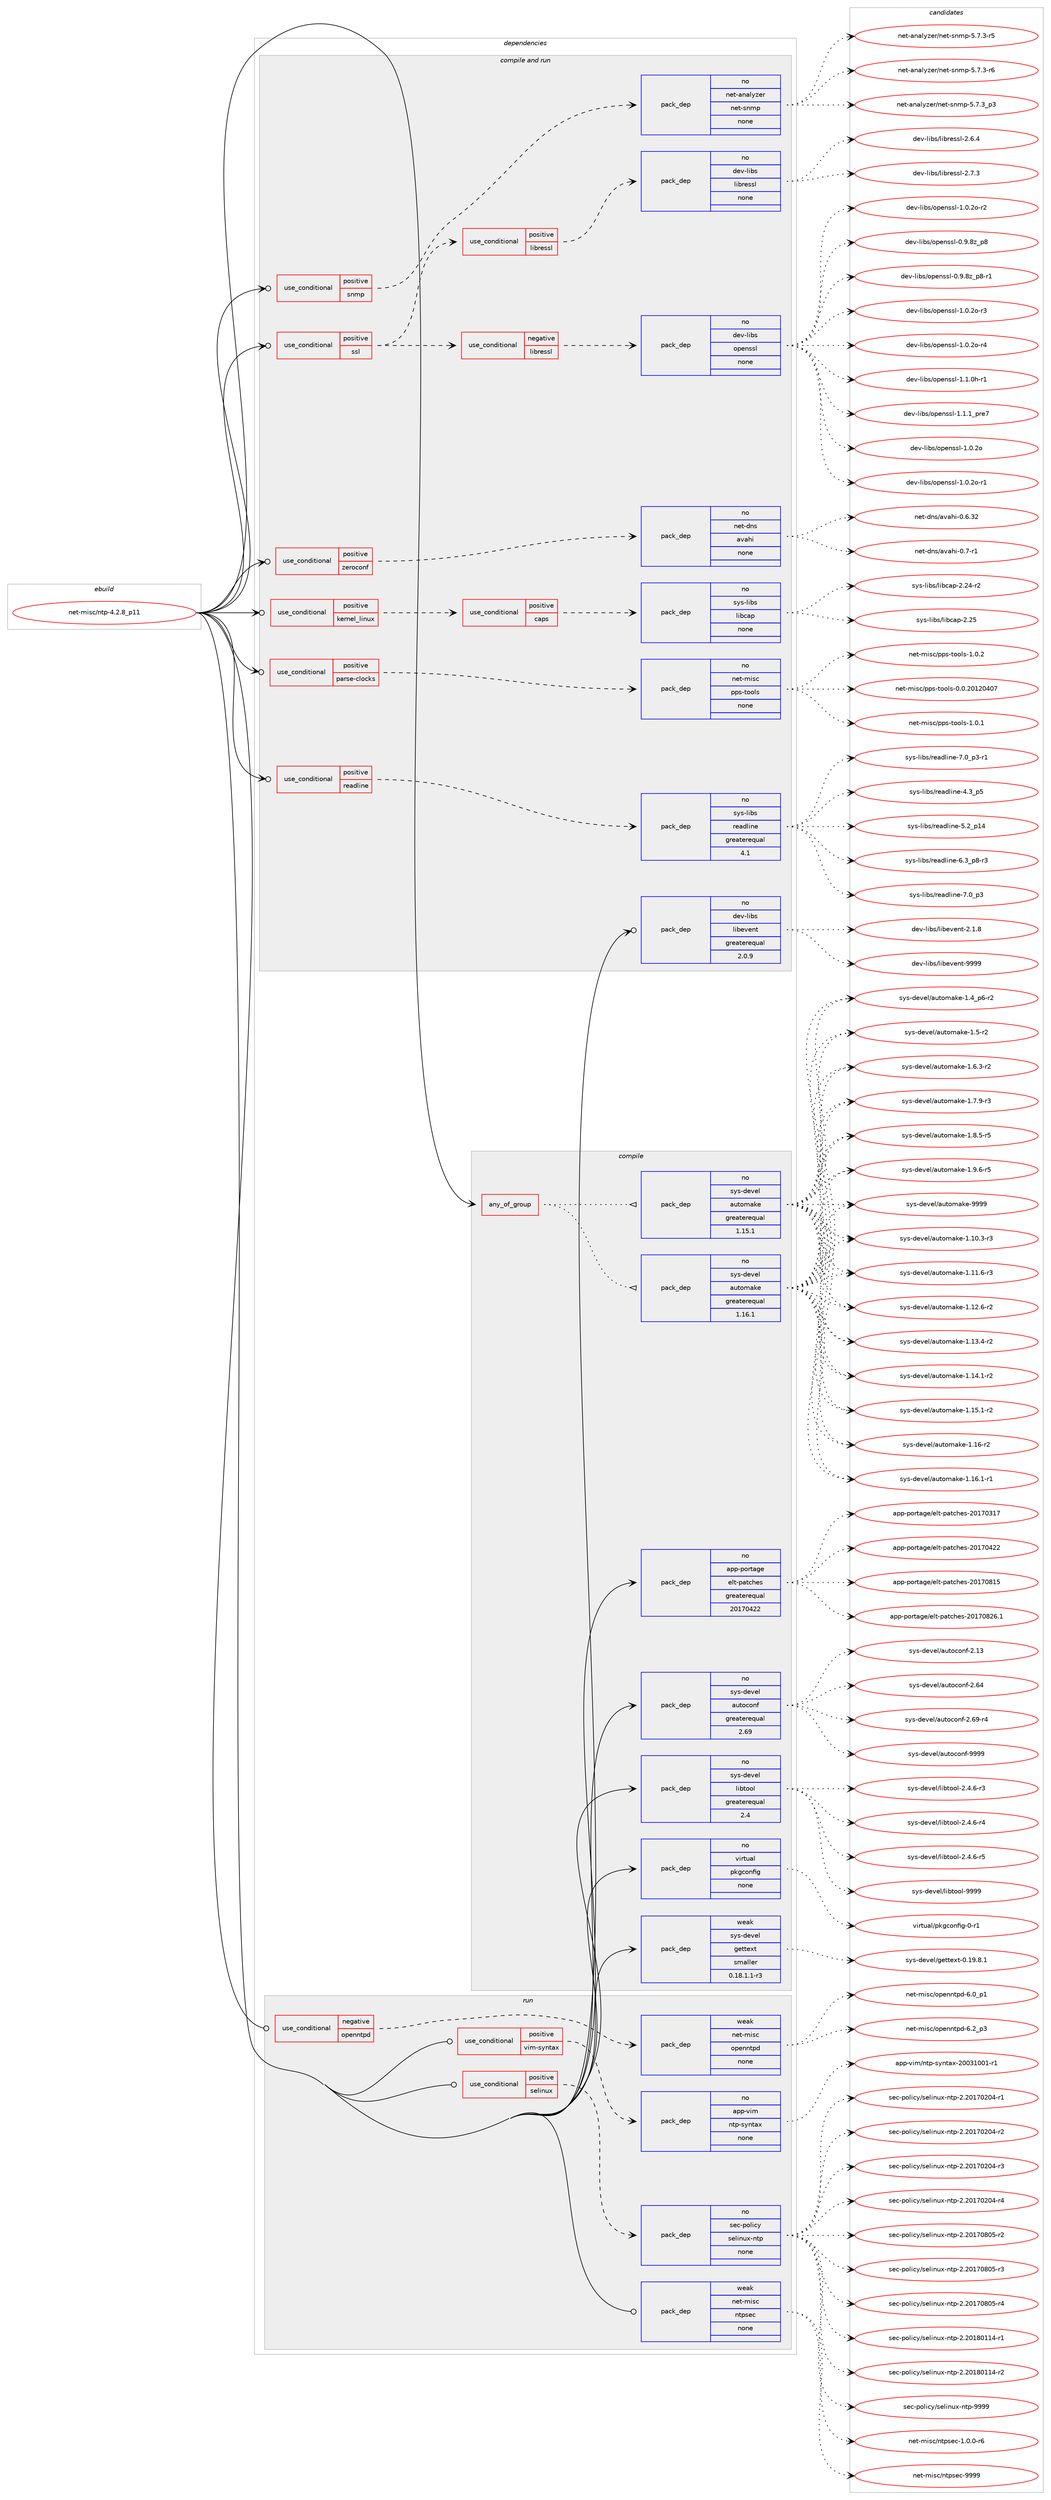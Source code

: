 digraph prolog {

# *************
# Graph options
# *************

newrank=true;
concentrate=true;
compound=true;
graph [rankdir=LR,fontname=Helvetica,fontsize=10,ranksep=1.5];#, ranksep=2.5, nodesep=0.2];
edge  [arrowhead=vee];
node  [fontname=Helvetica,fontsize=10];

# **********
# The ebuild
# **********

subgraph cluster_leftcol {
color=gray;
rank=same;
label=<<i>ebuild</i>>;
id [label="net-misc/ntp-4.2.8_p11", color=red, width=4, href="../net-misc/ntp-4.2.8_p11.svg"];
}

# ****************
# The dependencies
# ****************

subgraph cluster_midcol {
color=gray;
label=<<i>dependencies</i>>;
subgraph cluster_compile {
fillcolor="#eeeeee";
style=filled;
label=<<i>compile</i>>;
subgraph any11 {
dependency508 [label=<<TABLE BORDER="0" CELLBORDER="1" CELLSPACING="0" CELLPADDING="4"><TR><TD CELLPADDING="10">any_of_group</TD></TR></TABLE>>, shape=none, color=red];subgraph pack352 {
dependency509 [label=<<TABLE BORDER="0" CELLBORDER="1" CELLSPACING="0" CELLPADDING="4" WIDTH="220"><TR><TD ROWSPAN="6" CELLPADDING="30">pack_dep</TD></TR><TR><TD WIDTH="110">no</TD></TR><TR><TD>sys-devel</TD></TR><TR><TD>automake</TD></TR><TR><TD>greaterequal</TD></TR><TR><TD>1.16.1</TD></TR></TABLE>>, shape=none, color=blue];
}
dependency508:e -> dependency509:w [weight=20,style="dotted",arrowhead="oinv"];
subgraph pack353 {
dependency510 [label=<<TABLE BORDER="0" CELLBORDER="1" CELLSPACING="0" CELLPADDING="4" WIDTH="220"><TR><TD ROWSPAN="6" CELLPADDING="30">pack_dep</TD></TR><TR><TD WIDTH="110">no</TD></TR><TR><TD>sys-devel</TD></TR><TR><TD>automake</TD></TR><TR><TD>greaterequal</TD></TR><TR><TD>1.15.1</TD></TR></TABLE>>, shape=none, color=blue];
}
dependency508:e -> dependency510:w [weight=20,style="dotted",arrowhead="oinv"];
}
id:e -> dependency508:w [weight=20,style="solid",arrowhead="vee"];
subgraph pack354 {
dependency511 [label=<<TABLE BORDER="0" CELLBORDER="1" CELLSPACING="0" CELLPADDING="4" WIDTH="220"><TR><TD ROWSPAN="6" CELLPADDING="30">pack_dep</TD></TR><TR><TD WIDTH="110">no</TD></TR><TR><TD>app-portage</TD></TR><TR><TD>elt-patches</TD></TR><TR><TD>greaterequal</TD></TR><TR><TD>20170422</TD></TR></TABLE>>, shape=none, color=blue];
}
id:e -> dependency511:w [weight=20,style="solid",arrowhead="vee"];
subgraph pack355 {
dependency512 [label=<<TABLE BORDER="0" CELLBORDER="1" CELLSPACING="0" CELLPADDING="4" WIDTH="220"><TR><TD ROWSPAN="6" CELLPADDING="30">pack_dep</TD></TR><TR><TD WIDTH="110">no</TD></TR><TR><TD>sys-devel</TD></TR><TR><TD>autoconf</TD></TR><TR><TD>greaterequal</TD></TR><TR><TD>2.69</TD></TR></TABLE>>, shape=none, color=blue];
}
id:e -> dependency512:w [weight=20,style="solid",arrowhead="vee"];
subgraph pack356 {
dependency513 [label=<<TABLE BORDER="0" CELLBORDER="1" CELLSPACING="0" CELLPADDING="4" WIDTH="220"><TR><TD ROWSPAN="6" CELLPADDING="30">pack_dep</TD></TR><TR><TD WIDTH="110">no</TD></TR><TR><TD>sys-devel</TD></TR><TR><TD>libtool</TD></TR><TR><TD>greaterequal</TD></TR><TR><TD>2.4</TD></TR></TABLE>>, shape=none, color=blue];
}
id:e -> dependency513:w [weight=20,style="solid",arrowhead="vee"];
subgraph pack357 {
dependency514 [label=<<TABLE BORDER="0" CELLBORDER="1" CELLSPACING="0" CELLPADDING="4" WIDTH="220"><TR><TD ROWSPAN="6" CELLPADDING="30">pack_dep</TD></TR><TR><TD WIDTH="110">no</TD></TR><TR><TD>virtual</TD></TR><TR><TD>pkgconfig</TD></TR><TR><TD>none</TD></TR><TR><TD></TD></TR></TABLE>>, shape=none, color=blue];
}
id:e -> dependency514:w [weight=20,style="solid",arrowhead="vee"];
subgraph pack358 {
dependency515 [label=<<TABLE BORDER="0" CELLBORDER="1" CELLSPACING="0" CELLPADDING="4" WIDTH="220"><TR><TD ROWSPAN="6" CELLPADDING="30">pack_dep</TD></TR><TR><TD WIDTH="110">weak</TD></TR><TR><TD>sys-devel</TD></TR><TR><TD>gettext</TD></TR><TR><TD>smaller</TD></TR><TR><TD>0.18.1.1-r3</TD></TR></TABLE>>, shape=none, color=blue];
}
id:e -> dependency515:w [weight=20,style="solid",arrowhead="vee"];
}
subgraph cluster_compileandrun {
fillcolor="#eeeeee";
style=filled;
label=<<i>compile and run</i>>;
subgraph cond147 {
dependency516 [label=<<TABLE BORDER="0" CELLBORDER="1" CELLSPACING="0" CELLPADDING="4"><TR><TD ROWSPAN="3" CELLPADDING="10">use_conditional</TD></TR><TR><TD>positive</TD></TR><TR><TD>kernel_linux</TD></TR></TABLE>>, shape=none, color=red];
subgraph cond148 {
dependency517 [label=<<TABLE BORDER="0" CELLBORDER="1" CELLSPACING="0" CELLPADDING="4"><TR><TD ROWSPAN="3" CELLPADDING="10">use_conditional</TD></TR><TR><TD>positive</TD></TR><TR><TD>caps</TD></TR></TABLE>>, shape=none, color=red];
subgraph pack359 {
dependency518 [label=<<TABLE BORDER="0" CELLBORDER="1" CELLSPACING="0" CELLPADDING="4" WIDTH="220"><TR><TD ROWSPAN="6" CELLPADDING="30">pack_dep</TD></TR><TR><TD WIDTH="110">no</TD></TR><TR><TD>sys-libs</TD></TR><TR><TD>libcap</TD></TR><TR><TD>none</TD></TR><TR><TD></TD></TR></TABLE>>, shape=none, color=blue];
}
dependency517:e -> dependency518:w [weight=20,style="dashed",arrowhead="vee"];
}
dependency516:e -> dependency517:w [weight=20,style="dashed",arrowhead="vee"];
}
id:e -> dependency516:w [weight=20,style="solid",arrowhead="odotvee"];
subgraph cond149 {
dependency519 [label=<<TABLE BORDER="0" CELLBORDER="1" CELLSPACING="0" CELLPADDING="4"><TR><TD ROWSPAN="3" CELLPADDING="10">use_conditional</TD></TR><TR><TD>positive</TD></TR><TR><TD>parse-clocks</TD></TR></TABLE>>, shape=none, color=red];
subgraph pack360 {
dependency520 [label=<<TABLE BORDER="0" CELLBORDER="1" CELLSPACING="0" CELLPADDING="4" WIDTH="220"><TR><TD ROWSPAN="6" CELLPADDING="30">pack_dep</TD></TR><TR><TD WIDTH="110">no</TD></TR><TR><TD>net-misc</TD></TR><TR><TD>pps-tools</TD></TR><TR><TD>none</TD></TR><TR><TD></TD></TR></TABLE>>, shape=none, color=blue];
}
dependency519:e -> dependency520:w [weight=20,style="dashed",arrowhead="vee"];
}
id:e -> dependency519:w [weight=20,style="solid",arrowhead="odotvee"];
subgraph cond150 {
dependency521 [label=<<TABLE BORDER="0" CELLBORDER="1" CELLSPACING="0" CELLPADDING="4"><TR><TD ROWSPAN="3" CELLPADDING="10">use_conditional</TD></TR><TR><TD>positive</TD></TR><TR><TD>readline</TD></TR></TABLE>>, shape=none, color=red];
subgraph pack361 {
dependency522 [label=<<TABLE BORDER="0" CELLBORDER="1" CELLSPACING="0" CELLPADDING="4" WIDTH="220"><TR><TD ROWSPAN="6" CELLPADDING="30">pack_dep</TD></TR><TR><TD WIDTH="110">no</TD></TR><TR><TD>sys-libs</TD></TR><TR><TD>readline</TD></TR><TR><TD>greaterequal</TD></TR><TR><TD>4.1</TD></TR></TABLE>>, shape=none, color=blue];
}
dependency521:e -> dependency522:w [weight=20,style="dashed",arrowhead="vee"];
}
id:e -> dependency521:w [weight=20,style="solid",arrowhead="odotvee"];
subgraph cond151 {
dependency523 [label=<<TABLE BORDER="0" CELLBORDER="1" CELLSPACING="0" CELLPADDING="4"><TR><TD ROWSPAN="3" CELLPADDING="10">use_conditional</TD></TR><TR><TD>positive</TD></TR><TR><TD>snmp</TD></TR></TABLE>>, shape=none, color=red];
subgraph pack362 {
dependency524 [label=<<TABLE BORDER="0" CELLBORDER="1" CELLSPACING="0" CELLPADDING="4" WIDTH="220"><TR><TD ROWSPAN="6" CELLPADDING="30">pack_dep</TD></TR><TR><TD WIDTH="110">no</TD></TR><TR><TD>net-analyzer</TD></TR><TR><TD>net-snmp</TD></TR><TR><TD>none</TD></TR><TR><TD></TD></TR></TABLE>>, shape=none, color=blue];
}
dependency523:e -> dependency524:w [weight=20,style="dashed",arrowhead="vee"];
}
id:e -> dependency523:w [weight=20,style="solid",arrowhead="odotvee"];
subgraph cond152 {
dependency525 [label=<<TABLE BORDER="0" CELLBORDER="1" CELLSPACING="0" CELLPADDING="4"><TR><TD ROWSPAN="3" CELLPADDING="10">use_conditional</TD></TR><TR><TD>positive</TD></TR><TR><TD>ssl</TD></TR></TABLE>>, shape=none, color=red];
subgraph cond153 {
dependency526 [label=<<TABLE BORDER="0" CELLBORDER="1" CELLSPACING="0" CELLPADDING="4"><TR><TD ROWSPAN="3" CELLPADDING="10">use_conditional</TD></TR><TR><TD>negative</TD></TR><TR><TD>libressl</TD></TR></TABLE>>, shape=none, color=red];
subgraph pack363 {
dependency527 [label=<<TABLE BORDER="0" CELLBORDER="1" CELLSPACING="0" CELLPADDING="4" WIDTH="220"><TR><TD ROWSPAN="6" CELLPADDING="30">pack_dep</TD></TR><TR><TD WIDTH="110">no</TD></TR><TR><TD>dev-libs</TD></TR><TR><TD>openssl</TD></TR><TR><TD>none</TD></TR><TR><TD></TD></TR></TABLE>>, shape=none, color=blue];
}
dependency526:e -> dependency527:w [weight=20,style="dashed",arrowhead="vee"];
}
dependency525:e -> dependency526:w [weight=20,style="dashed",arrowhead="vee"];
subgraph cond154 {
dependency528 [label=<<TABLE BORDER="0" CELLBORDER="1" CELLSPACING="0" CELLPADDING="4"><TR><TD ROWSPAN="3" CELLPADDING="10">use_conditional</TD></TR><TR><TD>positive</TD></TR><TR><TD>libressl</TD></TR></TABLE>>, shape=none, color=red];
subgraph pack364 {
dependency529 [label=<<TABLE BORDER="0" CELLBORDER="1" CELLSPACING="0" CELLPADDING="4" WIDTH="220"><TR><TD ROWSPAN="6" CELLPADDING="30">pack_dep</TD></TR><TR><TD WIDTH="110">no</TD></TR><TR><TD>dev-libs</TD></TR><TR><TD>libressl</TD></TR><TR><TD>none</TD></TR><TR><TD></TD></TR></TABLE>>, shape=none, color=blue];
}
dependency528:e -> dependency529:w [weight=20,style="dashed",arrowhead="vee"];
}
dependency525:e -> dependency528:w [weight=20,style="dashed",arrowhead="vee"];
}
id:e -> dependency525:w [weight=20,style="solid",arrowhead="odotvee"];
subgraph cond155 {
dependency530 [label=<<TABLE BORDER="0" CELLBORDER="1" CELLSPACING="0" CELLPADDING="4"><TR><TD ROWSPAN="3" CELLPADDING="10">use_conditional</TD></TR><TR><TD>positive</TD></TR><TR><TD>zeroconf</TD></TR></TABLE>>, shape=none, color=red];
subgraph pack365 {
dependency531 [label=<<TABLE BORDER="0" CELLBORDER="1" CELLSPACING="0" CELLPADDING="4" WIDTH="220"><TR><TD ROWSPAN="6" CELLPADDING="30">pack_dep</TD></TR><TR><TD WIDTH="110">no</TD></TR><TR><TD>net-dns</TD></TR><TR><TD>avahi</TD></TR><TR><TD>none</TD></TR><TR><TD></TD></TR></TABLE>>, shape=none, color=blue];
}
dependency530:e -> dependency531:w [weight=20,style="dashed",arrowhead="vee"];
}
id:e -> dependency530:w [weight=20,style="solid",arrowhead="odotvee"];
subgraph pack366 {
dependency532 [label=<<TABLE BORDER="0" CELLBORDER="1" CELLSPACING="0" CELLPADDING="4" WIDTH="220"><TR><TD ROWSPAN="6" CELLPADDING="30">pack_dep</TD></TR><TR><TD WIDTH="110">no</TD></TR><TR><TD>dev-libs</TD></TR><TR><TD>libevent</TD></TR><TR><TD>greaterequal</TD></TR><TR><TD>2.0.9</TD></TR></TABLE>>, shape=none, color=blue];
}
id:e -> dependency532:w [weight=20,style="solid",arrowhead="odotvee"];
}
subgraph cluster_run {
fillcolor="#eeeeee";
style=filled;
label=<<i>run</i>>;
subgraph cond156 {
dependency533 [label=<<TABLE BORDER="0" CELLBORDER="1" CELLSPACING="0" CELLPADDING="4"><TR><TD ROWSPAN="3" CELLPADDING="10">use_conditional</TD></TR><TR><TD>negative</TD></TR><TR><TD>openntpd</TD></TR></TABLE>>, shape=none, color=red];
subgraph pack367 {
dependency534 [label=<<TABLE BORDER="0" CELLBORDER="1" CELLSPACING="0" CELLPADDING="4" WIDTH="220"><TR><TD ROWSPAN="6" CELLPADDING="30">pack_dep</TD></TR><TR><TD WIDTH="110">weak</TD></TR><TR><TD>net-misc</TD></TR><TR><TD>openntpd</TD></TR><TR><TD>none</TD></TR><TR><TD></TD></TR></TABLE>>, shape=none, color=blue];
}
dependency533:e -> dependency534:w [weight=20,style="dashed",arrowhead="vee"];
}
id:e -> dependency533:w [weight=20,style="solid",arrowhead="odot"];
subgraph cond157 {
dependency535 [label=<<TABLE BORDER="0" CELLBORDER="1" CELLSPACING="0" CELLPADDING="4"><TR><TD ROWSPAN="3" CELLPADDING="10">use_conditional</TD></TR><TR><TD>positive</TD></TR><TR><TD>selinux</TD></TR></TABLE>>, shape=none, color=red];
subgraph pack368 {
dependency536 [label=<<TABLE BORDER="0" CELLBORDER="1" CELLSPACING="0" CELLPADDING="4" WIDTH="220"><TR><TD ROWSPAN="6" CELLPADDING="30">pack_dep</TD></TR><TR><TD WIDTH="110">no</TD></TR><TR><TD>sec-policy</TD></TR><TR><TD>selinux-ntp</TD></TR><TR><TD>none</TD></TR><TR><TD></TD></TR></TABLE>>, shape=none, color=blue];
}
dependency535:e -> dependency536:w [weight=20,style="dashed",arrowhead="vee"];
}
id:e -> dependency535:w [weight=20,style="solid",arrowhead="odot"];
subgraph cond158 {
dependency537 [label=<<TABLE BORDER="0" CELLBORDER="1" CELLSPACING="0" CELLPADDING="4"><TR><TD ROWSPAN="3" CELLPADDING="10">use_conditional</TD></TR><TR><TD>positive</TD></TR><TR><TD>vim-syntax</TD></TR></TABLE>>, shape=none, color=red];
subgraph pack369 {
dependency538 [label=<<TABLE BORDER="0" CELLBORDER="1" CELLSPACING="0" CELLPADDING="4" WIDTH="220"><TR><TD ROWSPAN="6" CELLPADDING="30">pack_dep</TD></TR><TR><TD WIDTH="110">no</TD></TR><TR><TD>app-vim</TD></TR><TR><TD>ntp-syntax</TD></TR><TR><TD>none</TD></TR><TR><TD></TD></TR></TABLE>>, shape=none, color=blue];
}
dependency537:e -> dependency538:w [weight=20,style="dashed",arrowhead="vee"];
}
id:e -> dependency537:w [weight=20,style="solid",arrowhead="odot"];
subgraph pack370 {
dependency539 [label=<<TABLE BORDER="0" CELLBORDER="1" CELLSPACING="0" CELLPADDING="4" WIDTH="220"><TR><TD ROWSPAN="6" CELLPADDING="30">pack_dep</TD></TR><TR><TD WIDTH="110">weak</TD></TR><TR><TD>net-misc</TD></TR><TR><TD>ntpsec</TD></TR><TR><TD>none</TD></TR><TR><TD></TD></TR></TABLE>>, shape=none, color=blue];
}
id:e -> dependency539:w [weight=20,style="solid",arrowhead="odot"];
}
}

# **************
# The candidates
# **************

subgraph cluster_choices {
rank=same;
color=gray;
label=<<i>candidates</i>>;

subgraph choice352 {
color=black;
nodesep=1;
choice11512111545100101118101108479711711611110997107101454946494846514511451 [label="sys-devel/automake-1.10.3-r3", color=red, width=4,href="../sys-devel/automake-1.10.3-r3.svg"];
choice11512111545100101118101108479711711611110997107101454946494946544511451 [label="sys-devel/automake-1.11.6-r3", color=red, width=4,href="../sys-devel/automake-1.11.6-r3.svg"];
choice11512111545100101118101108479711711611110997107101454946495046544511450 [label="sys-devel/automake-1.12.6-r2", color=red, width=4,href="../sys-devel/automake-1.12.6-r2.svg"];
choice11512111545100101118101108479711711611110997107101454946495146524511450 [label="sys-devel/automake-1.13.4-r2", color=red, width=4,href="../sys-devel/automake-1.13.4-r2.svg"];
choice11512111545100101118101108479711711611110997107101454946495246494511450 [label="sys-devel/automake-1.14.1-r2", color=red, width=4,href="../sys-devel/automake-1.14.1-r2.svg"];
choice11512111545100101118101108479711711611110997107101454946495346494511450 [label="sys-devel/automake-1.15.1-r2", color=red, width=4,href="../sys-devel/automake-1.15.1-r2.svg"];
choice1151211154510010111810110847971171161111099710710145494649544511450 [label="sys-devel/automake-1.16-r2", color=red, width=4,href="../sys-devel/automake-1.16-r2.svg"];
choice11512111545100101118101108479711711611110997107101454946495446494511449 [label="sys-devel/automake-1.16.1-r1", color=red, width=4,href="../sys-devel/automake-1.16.1-r1.svg"];
choice115121115451001011181011084797117116111109971071014549465295112544511450 [label="sys-devel/automake-1.4_p6-r2", color=red, width=4,href="../sys-devel/automake-1.4_p6-r2.svg"];
choice11512111545100101118101108479711711611110997107101454946534511450 [label="sys-devel/automake-1.5-r2", color=red, width=4,href="../sys-devel/automake-1.5-r2.svg"];
choice115121115451001011181011084797117116111109971071014549465446514511450 [label="sys-devel/automake-1.6.3-r2", color=red, width=4,href="../sys-devel/automake-1.6.3-r2.svg"];
choice115121115451001011181011084797117116111109971071014549465546574511451 [label="sys-devel/automake-1.7.9-r3", color=red, width=4,href="../sys-devel/automake-1.7.9-r3.svg"];
choice115121115451001011181011084797117116111109971071014549465646534511453 [label="sys-devel/automake-1.8.5-r5", color=red, width=4,href="../sys-devel/automake-1.8.5-r5.svg"];
choice115121115451001011181011084797117116111109971071014549465746544511453 [label="sys-devel/automake-1.9.6-r5", color=red, width=4,href="../sys-devel/automake-1.9.6-r5.svg"];
choice115121115451001011181011084797117116111109971071014557575757 [label="sys-devel/automake-9999", color=red, width=4,href="../sys-devel/automake-9999.svg"];
dependency509:e -> choice11512111545100101118101108479711711611110997107101454946494846514511451:w [style=dotted,weight="100"];
dependency509:e -> choice11512111545100101118101108479711711611110997107101454946494946544511451:w [style=dotted,weight="100"];
dependency509:e -> choice11512111545100101118101108479711711611110997107101454946495046544511450:w [style=dotted,weight="100"];
dependency509:e -> choice11512111545100101118101108479711711611110997107101454946495146524511450:w [style=dotted,weight="100"];
dependency509:e -> choice11512111545100101118101108479711711611110997107101454946495246494511450:w [style=dotted,weight="100"];
dependency509:e -> choice11512111545100101118101108479711711611110997107101454946495346494511450:w [style=dotted,weight="100"];
dependency509:e -> choice1151211154510010111810110847971171161111099710710145494649544511450:w [style=dotted,weight="100"];
dependency509:e -> choice11512111545100101118101108479711711611110997107101454946495446494511449:w [style=dotted,weight="100"];
dependency509:e -> choice115121115451001011181011084797117116111109971071014549465295112544511450:w [style=dotted,weight="100"];
dependency509:e -> choice11512111545100101118101108479711711611110997107101454946534511450:w [style=dotted,weight="100"];
dependency509:e -> choice115121115451001011181011084797117116111109971071014549465446514511450:w [style=dotted,weight="100"];
dependency509:e -> choice115121115451001011181011084797117116111109971071014549465546574511451:w [style=dotted,weight="100"];
dependency509:e -> choice115121115451001011181011084797117116111109971071014549465646534511453:w [style=dotted,weight="100"];
dependency509:e -> choice115121115451001011181011084797117116111109971071014549465746544511453:w [style=dotted,weight="100"];
dependency509:e -> choice115121115451001011181011084797117116111109971071014557575757:w [style=dotted,weight="100"];
}
subgraph choice353 {
color=black;
nodesep=1;
choice11512111545100101118101108479711711611110997107101454946494846514511451 [label="sys-devel/automake-1.10.3-r3", color=red, width=4,href="../sys-devel/automake-1.10.3-r3.svg"];
choice11512111545100101118101108479711711611110997107101454946494946544511451 [label="sys-devel/automake-1.11.6-r3", color=red, width=4,href="../sys-devel/automake-1.11.6-r3.svg"];
choice11512111545100101118101108479711711611110997107101454946495046544511450 [label="sys-devel/automake-1.12.6-r2", color=red, width=4,href="../sys-devel/automake-1.12.6-r2.svg"];
choice11512111545100101118101108479711711611110997107101454946495146524511450 [label="sys-devel/automake-1.13.4-r2", color=red, width=4,href="../sys-devel/automake-1.13.4-r2.svg"];
choice11512111545100101118101108479711711611110997107101454946495246494511450 [label="sys-devel/automake-1.14.1-r2", color=red, width=4,href="../sys-devel/automake-1.14.1-r2.svg"];
choice11512111545100101118101108479711711611110997107101454946495346494511450 [label="sys-devel/automake-1.15.1-r2", color=red, width=4,href="../sys-devel/automake-1.15.1-r2.svg"];
choice1151211154510010111810110847971171161111099710710145494649544511450 [label="sys-devel/automake-1.16-r2", color=red, width=4,href="../sys-devel/automake-1.16-r2.svg"];
choice11512111545100101118101108479711711611110997107101454946495446494511449 [label="sys-devel/automake-1.16.1-r1", color=red, width=4,href="../sys-devel/automake-1.16.1-r1.svg"];
choice115121115451001011181011084797117116111109971071014549465295112544511450 [label="sys-devel/automake-1.4_p6-r2", color=red, width=4,href="../sys-devel/automake-1.4_p6-r2.svg"];
choice11512111545100101118101108479711711611110997107101454946534511450 [label="sys-devel/automake-1.5-r2", color=red, width=4,href="../sys-devel/automake-1.5-r2.svg"];
choice115121115451001011181011084797117116111109971071014549465446514511450 [label="sys-devel/automake-1.6.3-r2", color=red, width=4,href="../sys-devel/automake-1.6.3-r2.svg"];
choice115121115451001011181011084797117116111109971071014549465546574511451 [label="sys-devel/automake-1.7.9-r3", color=red, width=4,href="../sys-devel/automake-1.7.9-r3.svg"];
choice115121115451001011181011084797117116111109971071014549465646534511453 [label="sys-devel/automake-1.8.5-r5", color=red, width=4,href="../sys-devel/automake-1.8.5-r5.svg"];
choice115121115451001011181011084797117116111109971071014549465746544511453 [label="sys-devel/automake-1.9.6-r5", color=red, width=4,href="../sys-devel/automake-1.9.6-r5.svg"];
choice115121115451001011181011084797117116111109971071014557575757 [label="sys-devel/automake-9999", color=red, width=4,href="../sys-devel/automake-9999.svg"];
dependency510:e -> choice11512111545100101118101108479711711611110997107101454946494846514511451:w [style=dotted,weight="100"];
dependency510:e -> choice11512111545100101118101108479711711611110997107101454946494946544511451:w [style=dotted,weight="100"];
dependency510:e -> choice11512111545100101118101108479711711611110997107101454946495046544511450:w [style=dotted,weight="100"];
dependency510:e -> choice11512111545100101118101108479711711611110997107101454946495146524511450:w [style=dotted,weight="100"];
dependency510:e -> choice11512111545100101118101108479711711611110997107101454946495246494511450:w [style=dotted,weight="100"];
dependency510:e -> choice11512111545100101118101108479711711611110997107101454946495346494511450:w [style=dotted,weight="100"];
dependency510:e -> choice1151211154510010111810110847971171161111099710710145494649544511450:w [style=dotted,weight="100"];
dependency510:e -> choice11512111545100101118101108479711711611110997107101454946495446494511449:w [style=dotted,weight="100"];
dependency510:e -> choice115121115451001011181011084797117116111109971071014549465295112544511450:w [style=dotted,weight="100"];
dependency510:e -> choice11512111545100101118101108479711711611110997107101454946534511450:w [style=dotted,weight="100"];
dependency510:e -> choice115121115451001011181011084797117116111109971071014549465446514511450:w [style=dotted,weight="100"];
dependency510:e -> choice115121115451001011181011084797117116111109971071014549465546574511451:w [style=dotted,weight="100"];
dependency510:e -> choice115121115451001011181011084797117116111109971071014549465646534511453:w [style=dotted,weight="100"];
dependency510:e -> choice115121115451001011181011084797117116111109971071014549465746544511453:w [style=dotted,weight="100"];
dependency510:e -> choice115121115451001011181011084797117116111109971071014557575757:w [style=dotted,weight="100"];
}
subgraph choice354 {
color=black;
nodesep=1;
choice97112112451121111141169710310147101108116451129711699104101115455048495548514955 [label="app-portage/elt-patches-20170317", color=red, width=4,href="../app-portage/elt-patches-20170317.svg"];
choice97112112451121111141169710310147101108116451129711699104101115455048495548525050 [label="app-portage/elt-patches-20170422", color=red, width=4,href="../app-portage/elt-patches-20170422.svg"];
choice97112112451121111141169710310147101108116451129711699104101115455048495548564953 [label="app-portage/elt-patches-20170815", color=red, width=4,href="../app-portage/elt-patches-20170815.svg"];
choice971121124511211111411697103101471011081164511297116991041011154550484955485650544649 [label="app-portage/elt-patches-20170826.1", color=red, width=4,href="../app-portage/elt-patches-20170826.1.svg"];
dependency511:e -> choice97112112451121111141169710310147101108116451129711699104101115455048495548514955:w [style=dotted,weight="100"];
dependency511:e -> choice97112112451121111141169710310147101108116451129711699104101115455048495548525050:w [style=dotted,weight="100"];
dependency511:e -> choice97112112451121111141169710310147101108116451129711699104101115455048495548564953:w [style=dotted,weight="100"];
dependency511:e -> choice971121124511211111411697103101471011081164511297116991041011154550484955485650544649:w [style=dotted,weight="100"];
}
subgraph choice355 {
color=black;
nodesep=1;
choice115121115451001011181011084797117116111991111101024550464951 [label="sys-devel/autoconf-2.13", color=red, width=4,href="../sys-devel/autoconf-2.13.svg"];
choice115121115451001011181011084797117116111991111101024550465452 [label="sys-devel/autoconf-2.64", color=red, width=4,href="../sys-devel/autoconf-2.64.svg"];
choice1151211154510010111810110847971171161119911111010245504654574511452 [label="sys-devel/autoconf-2.69-r4", color=red, width=4,href="../sys-devel/autoconf-2.69-r4.svg"];
choice115121115451001011181011084797117116111991111101024557575757 [label="sys-devel/autoconf-9999", color=red, width=4,href="../sys-devel/autoconf-9999.svg"];
dependency512:e -> choice115121115451001011181011084797117116111991111101024550464951:w [style=dotted,weight="100"];
dependency512:e -> choice115121115451001011181011084797117116111991111101024550465452:w [style=dotted,weight="100"];
dependency512:e -> choice1151211154510010111810110847971171161119911111010245504654574511452:w [style=dotted,weight="100"];
dependency512:e -> choice115121115451001011181011084797117116111991111101024557575757:w [style=dotted,weight="100"];
}
subgraph choice356 {
color=black;
nodesep=1;
choice1151211154510010111810110847108105981161111111084550465246544511451 [label="sys-devel/libtool-2.4.6-r3", color=red, width=4,href="../sys-devel/libtool-2.4.6-r3.svg"];
choice1151211154510010111810110847108105981161111111084550465246544511452 [label="sys-devel/libtool-2.4.6-r4", color=red, width=4,href="../sys-devel/libtool-2.4.6-r4.svg"];
choice1151211154510010111810110847108105981161111111084550465246544511453 [label="sys-devel/libtool-2.4.6-r5", color=red, width=4,href="../sys-devel/libtool-2.4.6-r5.svg"];
choice1151211154510010111810110847108105981161111111084557575757 [label="sys-devel/libtool-9999", color=red, width=4,href="../sys-devel/libtool-9999.svg"];
dependency513:e -> choice1151211154510010111810110847108105981161111111084550465246544511451:w [style=dotted,weight="100"];
dependency513:e -> choice1151211154510010111810110847108105981161111111084550465246544511452:w [style=dotted,weight="100"];
dependency513:e -> choice1151211154510010111810110847108105981161111111084550465246544511453:w [style=dotted,weight="100"];
dependency513:e -> choice1151211154510010111810110847108105981161111111084557575757:w [style=dotted,weight="100"];
}
subgraph choice357 {
color=black;
nodesep=1;
choice11810511411611797108471121071039911111010210510345484511449 [label="virtual/pkgconfig-0-r1", color=red, width=4,href="../virtual/pkgconfig-0-r1.svg"];
dependency514:e -> choice11810511411611797108471121071039911111010210510345484511449:w [style=dotted,weight="100"];
}
subgraph choice358 {
color=black;
nodesep=1;
choice1151211154510010111810110847103101116116101120116454846495746564649 [label="sys-devel/gettext-0.19.8.1", color=red, width=4,href="../sys-devel/gettext-0.19.8.1.svg"];
dependency515:e -> choice1151211154510010111810110847103101116116101120116454846495746564649:w [style=dotted,weight="100"];
}
subgraph choice359 {
color=black;
nodesep=1;
choice11512111545108105981154710810598999711245504650524511450 [label="sys-libs/libcap-2.24-r2", color=red, width=4,href="../sys-libs/libcap-2.24-r2.svg"];
choice1151211154510810598115471081059899971124550465053 [label="sys-libs/libcap-2.25", color=red, width=4,href="../sys-libs/libcap-2.25.svg"];
dependency518:e -> choice11512111545108105981154710810598999711245504650524511450:w [style=dotted,weight="100"];
dependency518:e -> choice1151211154510810598115471081059899971124550465053:w [style=dotted,weight="100"];
}
subgraph choice360 {
color=black;
nodesep=1;
choice1101011164510910511599471121121154511611111110811545484648465048495048524855 [label="net-misc/pps-tools-0.0.20120407", color=red, width=4,href="../net-misc/pps-tools-0.0.20120407.svg"];
choice11010111645109105115994711211211545116111111108115454946484649 [label="net-misc/pps-tools-1.0.1", color=red, width=4,href="../net-misc/pps-tools-1.0.1.svg"];
choice11010111645109105115994711211211545116111111108115454946484650 [label="net-misc/pps-tools-1.0.2", color=red, width=4,href="../net-misc/pps-tools-1.0.2.svg"];
dependency520:e -> choice1101011164510910511599471121121154511611111110811545484648465048495048524855:w [style=dotted,weight="100"];
dependency520:e -> choice11010111645109105115994711211211545116111111108115454946484649:w [style=dotted,weight="100"];
dependency520:e -> choice11010111645109105115994711211211545116111111108115454946484650:w [style=dotted,weight="100"];
}
subgraph choice361 {
color=black;
nodesep=1;
choice11512111545108105981154711410197100108105110101455246519511253 [label="sys-libs/readline-4.3_p5", color=red, width=4,href="../sys-libs/readline-4.3_p5.svg"];
choice1151211154510810598115471141019710010810511010145534650951124952 [label="sys-libs/readline-5.2_p14", color=red, width=4,href="../sys-libs/readline-5.2_p14.svg"];
choice115121115451081059811547114101971001081051101014554465195112564511451 [label="sys-libs/readline-6.3_p8-r3", color=red, width=4,href="../sys-libs/readline-6.3_p8-r3.svg"];
choice11512111545108105981154711410197100108105110101455546489511251 [label="sys-libs/readline-7.0_p3", color=red, width=4,href="../sys-libs/readline-7.0_p3.svg"];
choice115121115451081059811547114101971001081051101014555464895112514511449 [label="sys-libs/readline-7.0_p3-r1", color=red, width=4,href="../sys-libs/readline-7.0_p3-r1.svg"];
dependency522:e -> choice11512111545108105981154711410197100108105110101455246519511253:w [style=dotted,weight="100"];
dependency522:e -> choice1151211154510810598115471141019710010810511010145534650951124952:w [style=dotted,weight="100"];
dependency522:e -> choice115121115451081059811547114101971001081051101014554465195112564511451:w [style=dotted,weight="100"];
dependency522:e -> choice11512111545108105981154711410197100108105110101455546489511251:w [style=dotted,weight="100"];
dependency522:e -> choice115121115451081059811547114101971001081051101014555464895112514511449:w [style=dotted,weight="100"];
}
subgraph choice362 {
color=black;
nodesep=1;
choice11010111645971109710812112210111447110101116451151101091124553465546514511453 [label="net-analyzer/net-snmp-5.7.3-r5", color=red, width=4,href="../net-analyzer/net-snmp-5.7.3-r5.svg"];
choice11010111645971109710812112210111447110101116451151101091124553465546514511454 [label="net-analyzer/net-snmp-5.7.3-r6", color=red, width=4,href="../net-analyzer/net-snmp-5.7.3-r6.svg"];
choice11010111645971109710812112210111447110101116451151101091124553465546519511251 [label="net-analyzer/net-snmp-5.7.3_p3", color=red, width=4,href="../net-analyzer/net-snmp-5.7.3_p3.svg"];
dependency524:e -> choice11010111645971109710812112210111447110101116451151101091124553465546514511453:w [style=dotted,weight="100"];
dependency524:e -> choice11010111645971109710812112210111447110101116451151101091124553465546514511454:w [style=dotted,weight="100"];
dependency524:e -> choice11010111645971109710812112210111447110101116451151101091124553465546519511251:w [style=dotted,weight="100"];
}
subgraph choice363 {
color=black;
nodesep=1;
choice100101118451081059811547111112101110115115108454946484650111 [label="dev-libs/openssl-1.0.2o", color=red, width=4,href="../dev-libs/openssl-1.0.2o.svg"];
choice1001011184510810598115471111121011101151151084549464846501114511449 [label="dev-libs/openssl-1.0.2o-r1", color=red, width=4,href="../dev-libs/openssl-1.0.2o-r1.svg"];
choice1001011184510810598115471111121011101151151084549464846501114511450 [label="dev-libs/openssl-1.0.2o-r2", color=red, width=4,href="../dev-libs/openssl-1.0.2o-r2.svg"];
choice1001011184510810598115471111121011101151151084548465746561229511256 [label="dev-libs/openssl-0.9.8z_p8", color=red, width=4,href="../dev-libs/openssl-0.9.8z_p8.svg"];
choice10010111845108105981154711111210111011511510845484657465612295112564511449 [label="dev-libs/openssl-0.9.8z_p8-r1", color=red, width=4,href="../dev-libs/openssl-0.9.8z_p8-r1.svg"];
choice1001011184510810598115471111121011101151151084549464846501114511451 [label="dev-libs/openssl-1.0.2o-r3", color=red, width=4,href="../dev-libs/openssl-1.0.2o-r3.svg"];
choice1001011184510810598115471111121011101151151084549464846501114511452 [label="dev-libs/openssl-1.0.2o-r4", color=red, width=4,href="../dev-libs/openssl-1.0.2o-r4.svg"];
choice1001011184510810598115471111121011101151151084549464946481044511449 [label="dev-libs/openssl-1.1.0h-r1", color=red, width=4,href="../dev-libs/openssl-1.1.0h-r1.svg"];
choice1001011184510810598115471111121011101151151084549464946499511211410155 [label="dev-libs/openssl-1.1.1_pre7", color=red, width=4,href="../dev-libs/openssl-1.1.1_pre7.svg"];
dependency527:e -> choice100101118451081059811547111112101110115115108454946484650111:w [style=dotted,weight="100"];
dependency527:e -> choice1001011184510810598115471111121011101151151084549464846501114511449:w [style=dotted,weight="100"];
dependency527:e -> choice1001011184510810598115471111121011101151151084549464846501114511450:w [style=dotted,weight="100"];
dependency527:e -> choice1001011184510810598115471111121011101151151084548465746561229511256:w [style=dotted,weight="100"];
dependency527:e -> choice10010111845108105981154711111210111011511510845484657465612295112564511449:w [style=dotted,weight="100"];
dependency527:e -> choice1001011184510810598115471111121011101151151084549464846501114511451:w [style=dotted,weight="100"];
dependency527:e -> choice1001011184510810598115471111121011101151151084549464846501114511452:w [style=dotted,weight="100"];
dependency527:e -> choice1001011184510810598115471111121011101151151084549464946481044511449:w [style=dotted,weight="100"];
dependency527:e -> choice1001011184510810598115471111121011101151151084549464946499511211410155:w [style=dotted,weight="100"];
}
subgraph choice364 {
color=black;
nodesep=1;
choice10010111845108105981154710810598114101115115108455046544652 [label="dev-libs/libressl-2.6.4", color=red, width=4,href="../dev-libs/libressl-2.6.4.svg"];
choice10010111845108105981154710810598114101115115108455046554651 [label="dev-libs/libressl-2.7.3", color=red, width=4,href="../dev-libs/libressl-2.7.3.svg"];
dependency529:e -> choice10010111845108105981154710810598114101115115108455046544652:w [style=dotted,weight="100"];
dependency529:e -> choice10010111845108105981154710810598114101115115108455046554651:w [style=dotted,weight="100"];
}
subgraph choice365 {
color=black;
nodesep=1;
choice1101011164510011011547971189710410545484654465150 [label="net-dns/avahi-0.6.32", color=red, width=4,href="../net-dns/avahi-0.6.32.svg"];
choice11010111645100110115479711897104105454846554511449 [label="net-dns/avahi-0.7-r1", color=red, width=4,href="../net-dns/avahi-0.7-r1.svg"];
dependency531:e -> choice1101011164510011011547971189710410545484654465150:w [style=dotted,weight="100"];
dependency531:e -> choice11010111645100110115479711897104105454846554511449:w [style=dotted,weight="100"];
}
subgraph choice366 {
color=black;
nodesep=1;
choice10010111845108105981154710810598101118101110116455046494656 [label="dev-libs/libevent-2.1.8", color=red, width=4,href="../dev-libs/libevent-2.1.8.svg"];
choice100101118451081059811547108105981011181011101164557575757 [label="dev-libs/libevent-9999", color=red, width=4,href="../dev-libs/libevent-9999.svg"];
dependency532:e -> choice10010111845108105981154710810598101118101110116455046494656:w [style=dotted,weight="100"];
dependency532:e -> choice100101118451081059811547108105981011181011101164557575757:w [style=dotted,weight="100"];
}
subgraph choice367 {
color=black;
nodesep=1;
choice110101116451091051159947111112101110110116112100455446489511249 [label="net-misc/openntpd-6.0_p1", color=red, width=4,href="../net-misc/openntpd-6.0_p1.svg"];
choice110101116451091051159947111112101110110116112100455446509511251 [label="net-misc/openntpd-6.2_p3", color=red, width=4,href="../net-misc/openntpd-6.2_p3.svg"];
dependency534:e -> choice110101116451091051159947111112101110110116112100455446489511249:w [style=dotted,weight="100"];
dependency534:e -> choice110101116451091051159947111112101110110116112100455446509511251:w [style=dotted,weight="100"];
}
subgraph choice368 {
color=black;
nodesep=1;
choice115101994511211110810599121471151011081051101171204511011611245504650484955485048524511449 [label="sec-policy/selinux-ntp-2.20170204-r1", color=red, width=4,href="../sec-policy/selinux-ntp-2.20170204-r1.svg"];
choice115101994511211110810599121471151011081051101171204511011611245504650484955485048524511450 [label="sec-policy/selinux-ntp-2.20170204-r2", color=red, width=4,href="../sec-policy/selinux-ntp-2.20170204-r2.svg"];
choice115101994511211110810599121471151011081051101171204511011611245504650484955485048524511451 [label="sec-policy/selinux-ntp-2.20170204-r3", color=red, width=4,href="../sec-policy/selinux-ntp-2.20170204-r3.svg"];
choice115101994511211110810599121471151011081051101171204511011611245504650484955485048524511452 [label="sec-policy/selinux-ntp-2.20170204-r4", color=red, width=4,href="../sec-policy/selinux-ntp-2.20170204-r4.svg"];
choice115101994511211110810599121471151011081051101171204511011611245504650484955485648534511450 [label="sec-policy/selinux-ntp-2.20170805-r2", color=red, width=4,href="../sec-policy/selinux-ntp-2.20170805-r2.svg"];
choice115101994511211110810599121471151011081051101171204511011611245504650484955485648534511451 [label="sec-policy/selinux-ntp-2.20170805-r3", color=red, width=4,href="../sec-policy/selinux-ntp-2.20170805-r3.svg"];
choice115101994511211110810599121471151011081051101171204511011611245504650484955485648534511452 [label="sec-policy/selinux-ntp-2.20170805-r4", color=red, width=4,href="../sec-policy/selinux-ntp-2.20170805-r4.svg"];
choice115101994511211110810599121471151011081051101171204511011611245504650484956484949524511449 [label="sec-policy/selinux-ntp-2.20180114-r1", color=red, width=4,href="../sec-policy/selinux-ntp-2.20180114-r1.svg"];
choice115101994511211110810599121471151011081051101171204511011611245504650484956484949524511450 [label="sec-policy/selinux-ntp-2.20180114-r2", color=red, width=4,href="../sec-policy/selinux-ntp-2.20180114-r2.svg"];
choice11510199451121111081059912147115101108105110117120451101161124557575757 [label="sec-policy/selinux-ntp-9999", color=red, width=4,href="../sec-policy/selinux-ntp-9999.svg"];
dependency536:e -> choice115101994511211110810599121471151011081051101171204511011611245504650484955485048524511449:w [style=dotted,weight="100"];
dependency536:e -> choice115101994511211110810599121471151011081051101171204511011611245504650484955485048524511450:w [style=dotted,weight="100"];
dependency536:e -> choice115101994511211110810599121471151011081051101171204511011611245504650484955485048524511451:w [style=dotted,weight="100"];
dependency536:e -> choice115101994511211110810599121471151011081051101171204511011611245504650484955485048524511452:w [style=dotted,weight="100"];
dependency536:e -> choice115101994511211110810599121471151011081051101171204511011611245504650484955485648534511450:w [style=dotted,weight="100"];
dependency536:e -> choice115101994511211110810599121471151011081051101171204511011611245504650484955485648534511451:w [style=dotted,weight="100"];
dependency536:e -> choice115101994511211110810599121471151011081051101171204511011611245504650484955485648534511452:w [style=dotted,weight="100"];
dependency536:e -> choice115101994511211110810599121471151011081051101171204511011611245504650484956484949524511449:w [style=dotted,weight="100"];
dependency536:e -> choice115101994511211110810599121471151011081051101171204511011611245504650484956484949524511450:w [style=dotted,weight="100"];
dependency536:e -> choice11510199451121111081059912147115101108105110117120451101161124557575757:w [style=dotted,weight="100"];
}
subgraph choice369 {
color=black;
nodesep=1;
choice97112112451181051094711011611245115121110116971204550484851494848494511449 [label="app-vim/ntp-syntax-20031001-r1", color=red, width=4,href="../app-vim/ntp-syntax-20031001-r1.svg"];
dependency538:e -> choice97112112451181051094711011611245115121110116971204550484851494848494511449:w [style=dotted,weight="100"];
}
subgraph choice370 {
color=black;
nodesep=1;
choice110101116451091051159947110116112115101994549464846484511454 [label="net-misc/ntpsec-1.0.0-r6", color=red, width=4,href="../net-misc/ntpsec-1.0.0-r6.svg"];
choice110101116451091051159947110116112115101994557575757 [label="net-misc/ntpsec-9999", color=red, width=4,href="../net-misc/ntpsec-9999.svg"];
dependency539:e -> choice110101116451091051159947110116112115101994549464846484511454:w [style=dotted,weight="100"];
dependency539:e -> choice110101116451091051159947110116112115101994557575757:w [style=dotted,weight="100"];
}
}

}
